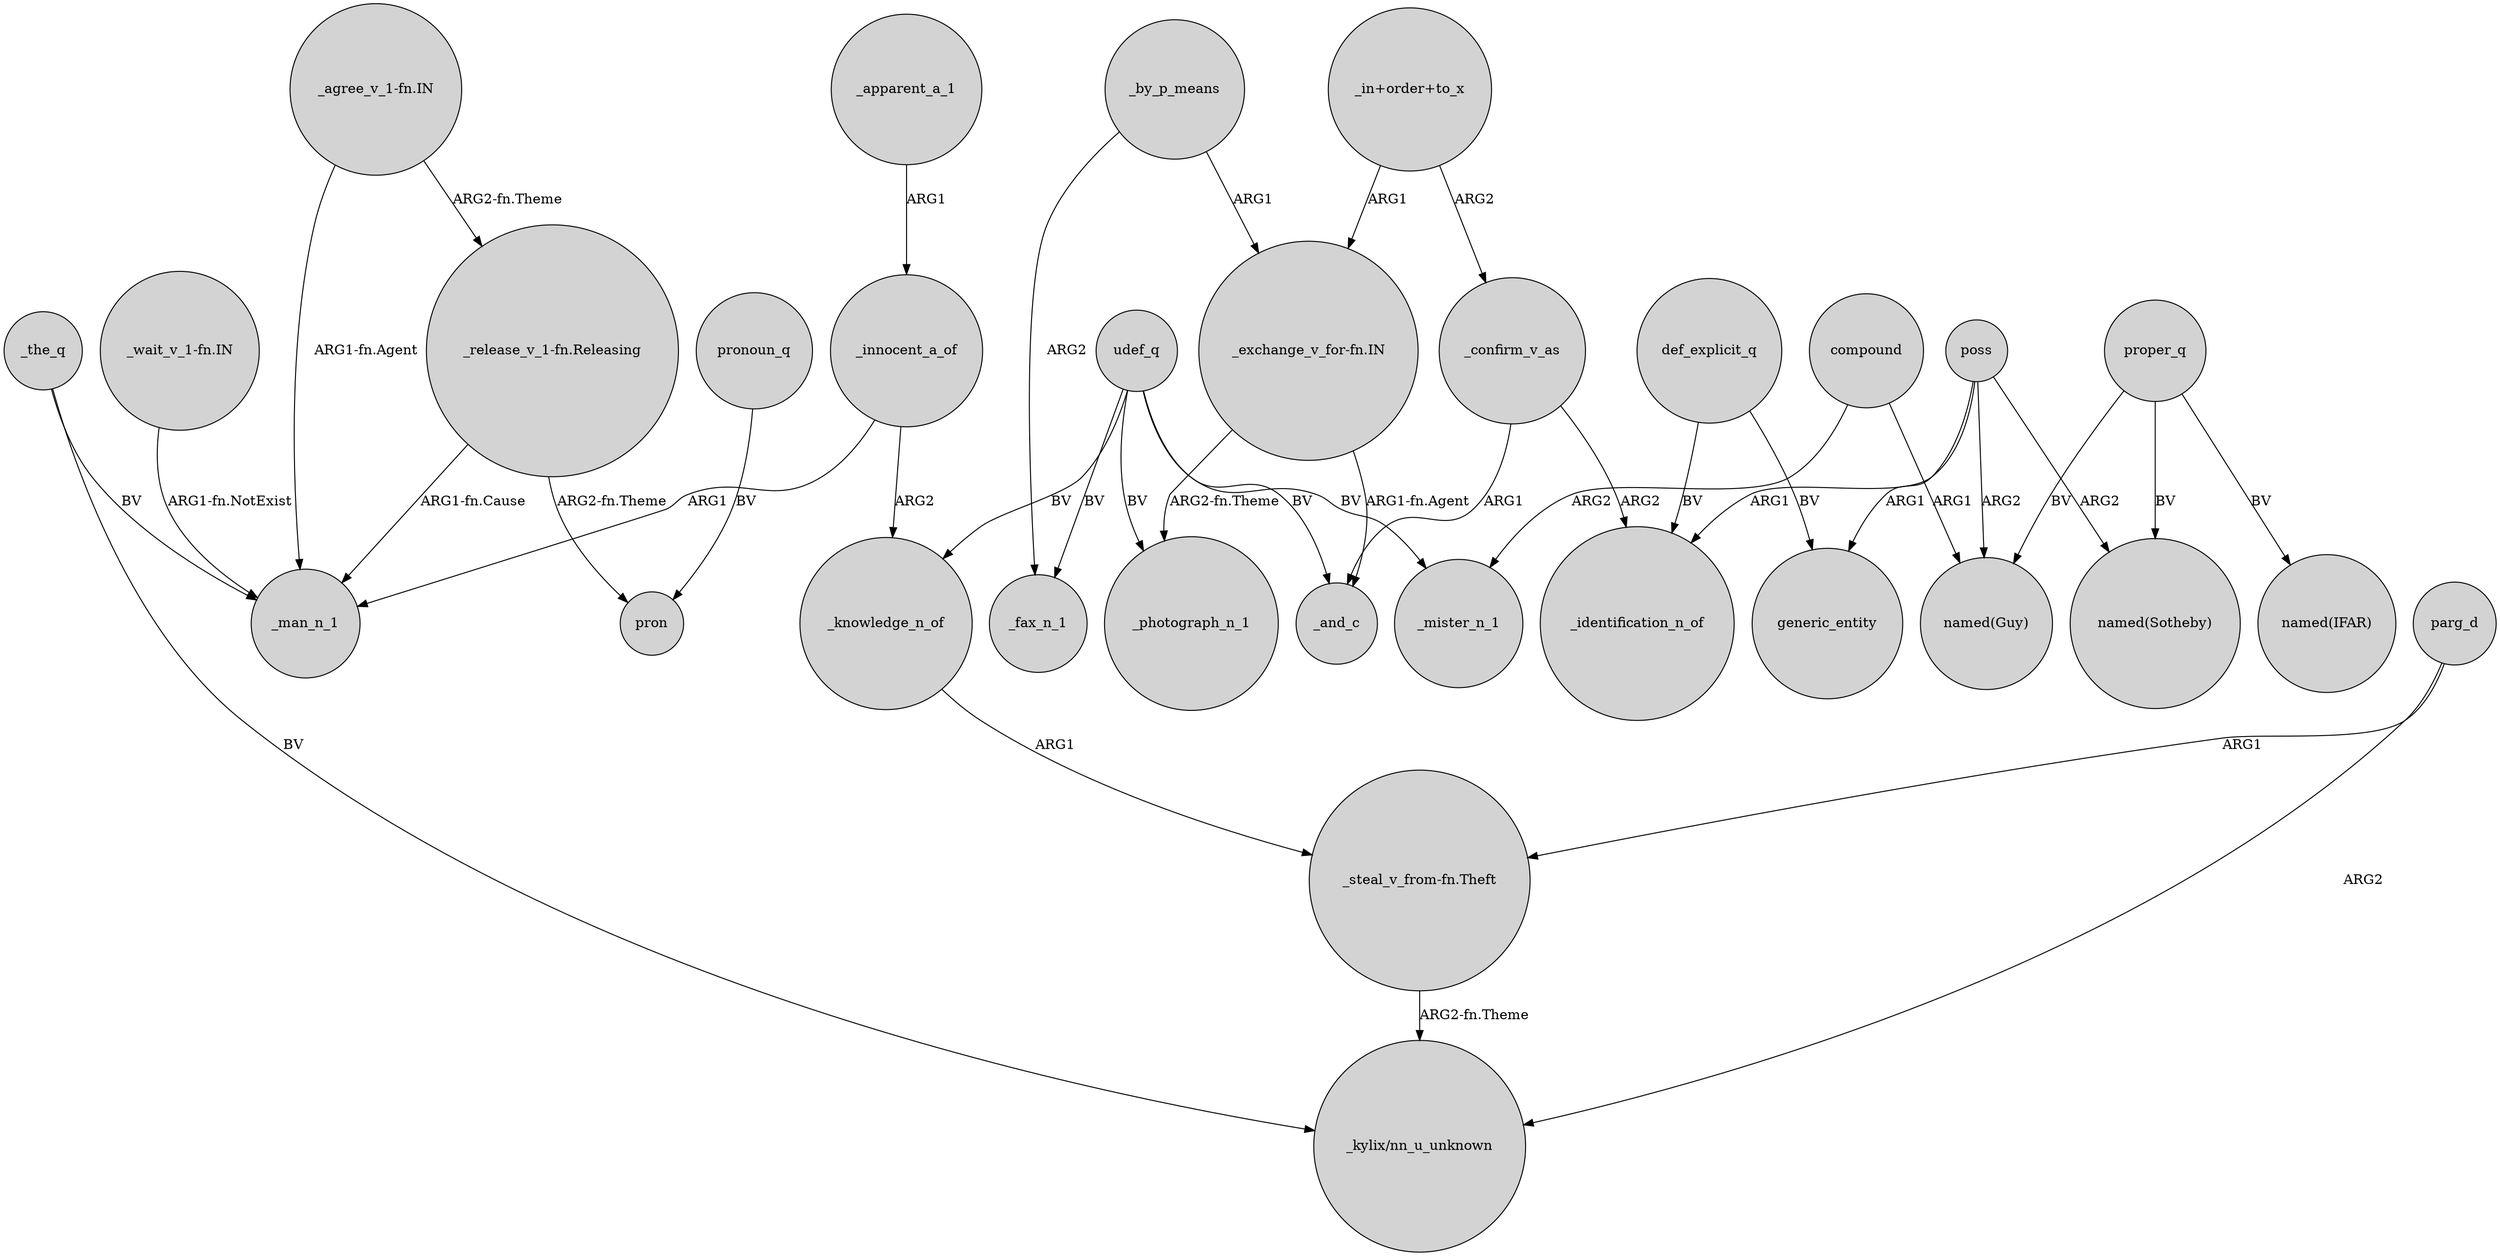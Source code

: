 digraph {
	node [shape=circle style=filled]
	"_agree_v_1-fn.IN" -> _man_n_1 [label="ARG1-fn.Agent"]
	_by_p_means -> "_exchange_v_for-fn.IN" [label=ARG1]
	_knowledge_n_of -> "_steal_v_from-fn.Theft" [label=ARG1]
	poss -> generic_entity [label=ARG1]
	_the_q -> _man_n_1 [label=BV]
	_innocent_a_of -> _knowledge_n_of [label=ARG2]
	parg_d -> "_kylix/nn_u_unknown" [label=ARG2]
	"_release_v_1-fn.Releasing" -> _man_n_1 [label="ARG1-fn.Cause"]
	compound -> _mister_n_1 [label=ARG2]
	_confirm_v_as -> _and_c [label=ARG1]
	udef_q -> _knowledge_n_of [label=BV]
	poss -> "named(Guy)" [label=ARG2]
	udef_q -> _mister_n_1 [label=BV]
	def_explicit_q -> generic_entity [label=BV]
	_by_p_means -> _fax_n_1 [label=ARG2]
	compound -> "named(Guy)" [label=ARG1]
	udef_q -> _fax_n_1 [label=BV]
	"_exchange_v_for-fn.IN" -> _photograph_n_1 [label="ARG2-fn.Theme"]
	"_release_v_1-fn.Releasing" -> pron [label="ARG2-fn.Theme"]
	parg_d -> "_steal_v_from-fn.Theft" [label=ARG1]
	pronoun_q -> pron [label=BV]
	poss -> "named(Sotheby)" [label=ARG2]
	def_explicit_q -> _identification_n_of [label=BV]
	udef_q -> _photograph_n_1 [label=BV]
	"_wait_v_1-fn.IN" -> _man_n_1 [label="ARG1-fn.NotExist"]
	"_exchange_v_for-fn.IN" -> _and_c [label="ARG1-fn.Agent"]
	_apparent_a_1 -> _innocent_a_of [label=ARG1]
	proper_q -> "named(IFAR)" [label=BV]
	"_in+order+to_x" -> "_exchange_v_for-fn.IN" [label=ARG1]
	_confirm_v_as -> _identification_n_of [label=ARG2]
	"_in+order+to_x" -> _confirm_v_as [label=ARG2]
	_the_q -> "_kylix/nn_u_unknown" [label=BV]
	proper_q -> "named(Sotheby)" [label=BV]
	"_agree_v_1-fn.IN" -> "_release_v_1-fn.Releasing" [label="ARG2-fn.Theme"]
	udef_q -> _and_c [label=BV]
	poss -> _identification_n_of [label=ARG1]
	"_steal_v_from-fn.Theft" -> "_kylix/nn_u_unknown" [label="ARG2-fn.Theme"]
	proper_q -> "named(Guy)" [label=BV]
	_innocent_a_of -> _man_n_1 [label=ARG1]
}
